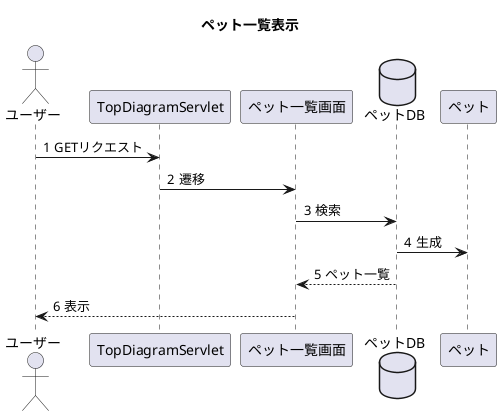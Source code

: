 @startuml
title ペット一覧表示
actor ユーザー
participant TopDiagramServlet
participant ペット一覧画面
database ペットDB
autonumber "#"

ユーザー->TopDiagramServlet:GETリクエスト
TopDiagramServlet->ペット一覧画面:遷移
ペット一覧画面->ペットDB:検索
ペットDB->ペット:生成
ペットDB-->ペット一覧画面:ペット一覧
ペット一覧画面-->ユーザー:表示

@enduml
